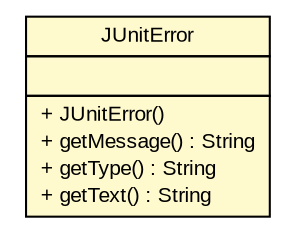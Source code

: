 #!/usr/local/bin/dot
#
# Class diagram 
# Generated by UMLGraph version R5_6 (http://www.umlgraph.org/)
#

digraph G {
	edge [fontname="arial",fontsize=10,labelfontname="arial",labelfontsize=10];
	node [fontname="arial",fontsize=10,shape=plaintext];
	nodesep=0.25;
	ranksep=0.5;
	// com.github.mkolisnyk.muto.reporter.result.JUnitError
	c490 [label=<<table title="com.github.mkolisnyk.muto.reporter.result.JUnitError" border="0" cellborder="1" cellspacing="0" cellpadding="2" port="p" bgcolor="lemonChiffon" href="./JUnitError.html">
		<tr><td><table border="0" cellspacing="0" cellpadding="1">
<tr><td align="center" balign="center"> JUnitError </td></tr>
		</table></td></tr>
		<tr><td><table border="0" cellspacing="0" cellpadding="1">
<tr><td align="left" balign="left">  </td></tr>
		</table></td></tr>
		<tr><td><table border="0" cellspacing="0" cellpadding="1">
<tr><td align="left" balign="left"> + JUnitError() </td></tr>
<tr><td align="left" balign="left"> + getMessage() : String </td></tr>
<tr><td align="left" balign="left"> + getType() : String </td></tr>
<tr><td align="left" balign="left"> + getText() : String </td></tr>
		</table></td></tr>
		</table>>, URL="./JUnitError.html", fontname="arial", fontcolor="black", fontsize=10.0];
}

